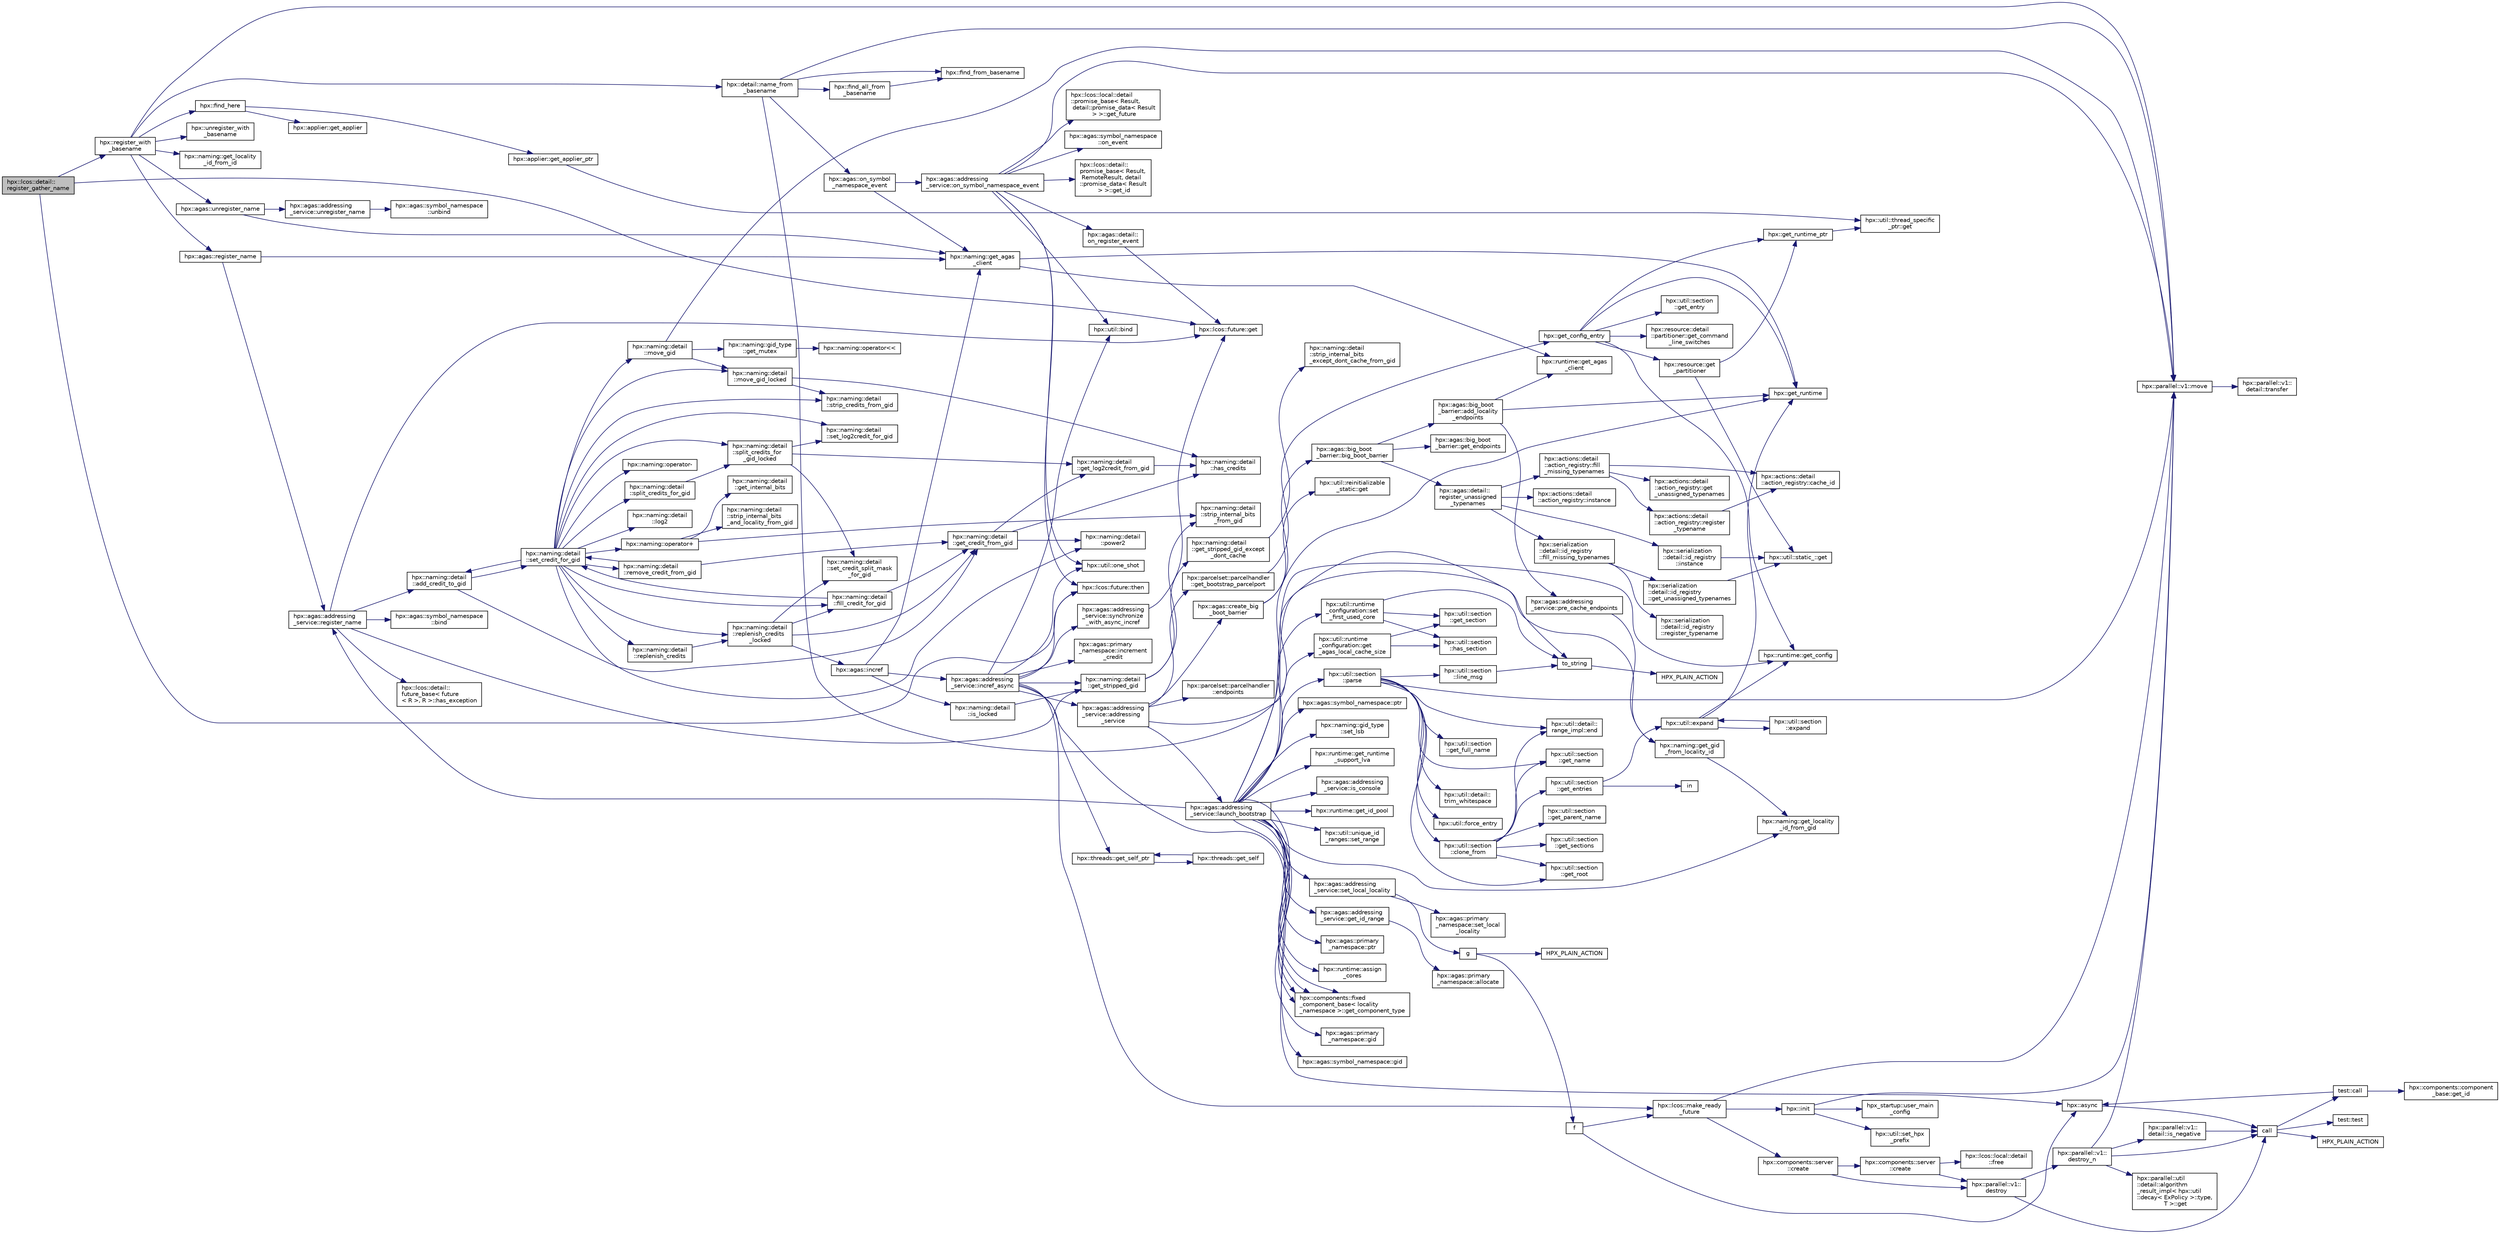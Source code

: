 digraph "hpx::lcos::detail::register_gather_name"
{
  edge [fontname="Helvetica",fontsize="10",labelfontname="Helvetica",labelfontsize="10"];
  node [fontname="Helvetica",fontsize="10",shape=record];
  rankdir="LR";
  Node880 [label="hpx::lcos::detail::\lregister_gather_name",height=0.2,width=0.4,color="black", fillcolor="grey75", style="filled", fontcolor="black"];
  Node880 -> Node881 [color="midnightblue",fontsize="10",style="solid",fontname="Helvetica"];
  Node881 [label="hpx::lcos::future::get",height=0.2,width=0.4,color="black", fillcolor="white", style="filled",URL="$d0/d33/classhpx_1_1lcos_1_1future.html#a8c28269486d5620ac48af349f17bb41c"];
  Node880 -> Node882 [color="midnightblue",fontsize="10",style="solid",fontname="Helvetica"];
  Node882 [label="hpx::register_with\l_basename",height=0.2,width=0.4,color="black", fillcolor="white", style="filled",URL="$d8/d83/namespacehpx.html#acf88178dc8c98cb0d7396325b3ccffdd",tooltip="Register the given id using the given base name. "];
  Node882 -> Node883 [color="midnightblue",fontsize="10",style="solid",fontname="Helvetica"];
  Node883 [label="hpx::naming::get_locality\l_id_from_id",height=0.2,width=0.4,color="black", fillcolor="white", style="filled",URL="$d4/dc9/namespacehpx_1_1naming.html#af568527a84c2ea192f494afa8a236e8c"];
  Node882 -> Node884 [color="midnightblue",fontsize="10",style="solid",fontname="Helvetica"];
  Node884 [label="hpx::find_here",height=0.2,width=0.4,color="black", fillcolor="white", style="filled",URL="$d8/d83/namespacehpx.html#af07c1b6e26bcdfb1138643a1a2133cf4",tooltip="Return the global id representing this locality. "];
  Node884 -> Node885 [color="midnightblue",fontsize="10",style="solid",fontname="Helvetica"];
  Node885 [label="hpx::applier::get_applier_ptr",height=0.2,width=0.4,color="black", fillcolor="white", style="filled",URL="$d8/dcb/namespacehpx_1_1applier.html#a617483cf2b77ad3a0aa428ade7b35299"];
  Node885 -> Node886 [color="midnightblue",fontsize="10",style="solid",fontname="Helvetica"];
  Node886 [label="hpx::util::thread_specific\l_ptr::get",height=0.2,width=0.4,color="black", fillcolor="white", style="filled",URL="$d4/d4c/structhpx_1_1util_1_1thread__specific__ptr.html#a3b27d8520710478aa41d1f74206bdba9"];
  Node884 -> Node887 [color="midnightblue",fontsize="10",style="solid",fontname="Helvetica"];
  Node887 [label="hpx::applier::get_applier",height=0.2,width=0.4,color="black", fillcolor="white", style="filled",URL="$d8/dcb/namespacehpx_1_1applier.html#aba1147ab54a476403b37f20a39b1e239"];
  Node882 -> Node888 [color="midnightblue",fontsize="10",style="solid",fontname="Helvetica"];
  Node888 [label="hpx::detail::name_from\l_basename",height=0.2,width=0.4,color="black", fillcolor="white", style="filled",URL="$d5/dbe/namespacehpx_1_1detail.html#a17936e745575748af23abfcf86ea8961"];
  Node888 -> Node889 [color="midnightblue",fontsize="10",style="solid",fontname="Helvetica"];
  Node889 [label="to_string",height=0.2,width=0.4,color="black", fillcolor="white", style="filled",URL="$d4/d2c/make__continuation__1615_8cpp.html#acbdae3e81403e1ffc527c18dc1cd51dd"];
  Node889 -> Node890 [color="midnightblue",fontsize="10",style="solid",fontname="Helvetica"];
  Node890 [label="HPX_PLAIN_ACTION",height=0.2,width=0.4,color="black", fillcolor="white", style="filled",URL="$d4/d2c/make__continuation__1615_8cpp.html#a8b2f8a7c58b490fcb1260f36bac46541"];
  Node888 -> Node891 [color="midnightblue",fontsize="10",style="solid",fontname="Helvetica"];
  Node891 [label="hpx::find_all_from\l_basename",height=0.2,width=0.4,color="black", fillcolor="white", style="filled",URL="$d8/d83/namespacehpx.html#acde05ad9cc5b5ed75cc4dccf33537c5a"];
  Node891 -> Node892 [color="midnightblue",fontsize="10",style="solid",fontname="Helvetica"];
  Node892 [label="hpx::find_from_basename",height=0.2,width=0.4,color="black", fillcolor="white", style="filled",URL="$d8/d83/namespacehpx.html#a47c8bdc52ad959f867dc5675f915d3dc"];
  Node888 -> Node893 [color="midnightblue",fontsize="10",style="solid",fontname="Helvetica"];
  Node893 [label="hpx::agas::on_symbol\l_namespace_event",height=0.2,width=0.4,color="black", fillcolor="white", style="filled",URL="$dc/d54/namespacehpx_1_1agas.html#a3d33611dd6e2ec4d76c44953b466b7dc"];
  Node893 -> Node894 [color="midnightblue",fontsize="10",style="solid",fontname="Helvetica"];
  Node894 [label="hpx::naming::get_agas\l_client",height=0.2,width=0.4,color="black", fillcolor="white", style="filled",URL="$d4/dc9/namespacehpx_1_1naming.html#a0408fffd5d34b620712a801b0ae3b032"];
  Node894 -> Node895 [color="midnightblue",fontsize="10",style="solid",fontname="Helvetica"];
  Node895 [label="hpx::get_runtime",height=0.2,width=0.4,color="black", fillcolor="white", style="filled",URL="$d8/d83/namespacehpx.html#aef902cc6c7dd3b9fbadf34d1e850a070"];
  Node894 -> Node896 [color="midnightblue",fontsize="10",style="solid",fontname="Helvetica"];
  Node896 [label="hpx::runtime::get_agas\l_client",height=0.2,width=0.4,color="black", fillcolor="white", style="filled",URL="$d0/d7b/classhpx_1_1runtime.html#aeb5dddd30d6b9861669af8ad44d1a96a"];
  Node893 -> Node897 [color="midnightblue",fontsize="10",style="solid",fontname="Helvetica"];
  Node897 [label="hpx::agas::addressing\l_service::on_symbol_namespace_event",height=0.2,width=0.4,color="black", fillcolor="white", style="filled",URL="$db/d58/structhpx_1_1agas_1_1addressing__service.html#a88606ead360b593985197f6c07329692",tooltip="Install a listener for a given symbol namespace event. "];
  Node897 -> Node898 [color="midnightblue",fontsize="10",style="solid",fontname="Helvetica"];
  Node898 [label="hpx::lcos::local::detail\l::promise_base\< Result,\l detail::promise_data\< Result\l \> \>::get_future",height=0.2,width=0.4,color="black", fillcolor="white", style="filled",URL="$d5/da1/classhpx_1_1lcos_1_1local_1_1detail_1_1promise__base.html#a941a7057c3296a4c06ecbbb5032146a2"];
  Node897 -> Node899 [color="midnightblue",fontsize="10",style="solid",fontname="Helvetica"];
  Node899 [label="hpx::agas::symbol_namespace\l::on_event",height=0.2,width=0.4,color="black", fillcolor="white", style="filled",URL="$dd/d5e/structhpx_1_1agas_1_1symbol__namespace.html#a6b674b8ace2bc447c36435a9e83db6fd"];
  Node897 -> Node900 [color="midnightblue",fontsize="10",style="solid",fontname="Helvetica"];
  Node900 [label="hpx::lcos::detail::\lpromise_base\< Result,\l RemoteResult, detail\l::promise_data\< Result\l \> \>::get_id",height=0.2,width=0.4,color="black", fillcolor="white", style="filled",URL="$d4/def/classhpx_1_1lcos_1_1detail_1_1promise__base.html#a2517464a9b53f71a7531c5cf75323ef5"];
  Node897 -> Node901 [color="midnightblue",fontsize="10",style="solid",fontname="Helvetica"];
  Node901 [label="hpx::lcos::future::then",height=0.2,width=0.4,color="black", fillcolor="white", style="filled",URL="$d0/d33/classhpx_1_1lcos_1_1future.html#a17045dee172c36e208b2cbd400fa8797"];
  Node897 -> Node902 [color="midnightblue",fontsize="10",style="solid",fontname="Helvetica"];
  Node902 [label="hpx::util::bind",height=0.2,width=0.4,color="black", fillcolor="white", style="filled",URL="$df/dad/namespacehpx_1_1util.html#ad844caedf82a0173d6909d910c3e48c6"];
  Node897 -> Node903 [color="midnightblue",fontsize="10",style="solid",fontname="Helvetica"];
  Node903 [label="hpx::util::one_shot",height=0.2,width=0.4,color="black", fillcolor="white", style="filled",URL="$df/dad/namespacehpx_1_1util.html#a273e61be42a72415291e0ec0a4f28c7a"];
  Node897 -> Node904 [color="midnightblue",fontsize="10",style="solid",fontname="Helvetica"];
  Node904 [label="hpx::agas::detail::\lon_register_event",height=0.2,width=0.4,color="black", fillcolor="white", style="filled",URL="$dd/dd0/namespacehpx_1_1agas_1_1detail.html#a1739a936c5bfb2f0917f5151ddd2e5b5"];
  Node904 -> Node881 [color="midnightblue",fontsize="10",style="solid",fontname="Helvetica"];
  Node897 -> Node905 [color="midnightblue",fontsize="10",style="solid",fontname="Helvetica"];
  Node905 [label="hpx::parallel::v1::move",height=0.2,width=0.4,color="black", fillcolor="white", style="filled",URL="$db/db9/namespacehpx_1_1parallel_1_1v1.html#aa7c4ede081ce786c9d1eb1adff495cfc"];
  Node905 -> Node906 [color="midnightblue",fontsize="10",style="solid",fontname="Helvetica"];
  Node906 [label="hpx::parallel::v1::\ldetail::transfer",height=0.2,width=0.4,color="black", fillcolor="white", style="filled",URL="$d2/ddd/namespacehpx_1_1parallel_1_1v1_1_1detail.html#ab1b56a05e1885ca7cc7ffa1804dd2f3c"];
  Node888 -> Node905 [color="midnightblue",fontsize="10",style="solid",fontname="Helvetica"];
  Node888 -> Node892 [color="midnightblue",fontsize="10",style="solid",fontname="Helvetica"];
  Node882 -> Node907 [color="midnightblue",fontsize="10",style="solid",fontname="Helvetica"];
  Node907 [label="hpx::agas::register_name",height=0.2,width=0.4,color="black", fillcolor="white", style="filled",URL="$dc/d54/namespacehpx_1_1agas.html#a3812793adbf5e7d8c6b468595ac0823f"];
  Node907 -> Node894 [color="midnightblue",fontsize="10",style="solid",fontname="Helvetica"];
  Node907 -> Node908 [color="midnightblue",fontsize="10",style="solid",fontname="Helvetica"];
  Node908 [label="hpx::agas::addressing\l_service::register_name",height=0.2,width=0.4,color="black", fillcolor="white", style="filled",URL="$db/d58/structhpx_1_1agas_1_1addressing__service.html#a5929d7fd681a5ed692bfbeaa503fc32d",tooltip="Register a global name with a global address (id) "];
  Node908 -> Node909 [color="midnightblue",fontsize="10",style="solid",fontname="Helvetica"];
  Node909 [label="hpx::agas::symbol_namespace\l::bind",height=0.2,width=0.4,color="black", fillcolor="white", style="filled",URL="$dd/d5e/structhpx_1_1agas_1_1symbol__namespace.html#a4c5b21f70ae191ad0169fe5ac06de532"];
  Node908 -> Node910 [color="midnightblue",fontsize="10",style="solid",fontname="Helvetica"];
  Node910 [label="hpx::naming::detail\l::get_stripped_gid",height=0.2,width=0.4,color="black", fillcolor="white", style="filled",URL="$d5/d18/namespacehpx_1_1naming_1_1detail.html#ad3a849cb7ebd5dccf9aefadccc21dd89"];
  Node910 -> Node911 [color="midnightblue",fontsize="10",style="solid",fontname="Helvetica"];
  Node911 [label="hpx::naming::detail\l::strip_internal_bits\l_from_gid",height=0.2,width=0.4,color="black", fillcolor="white", style="filled",URL="$d5/d18/namespacehpx_1_1naming_1_1detail.html#a95cca4d4bc82a9da3e804b225b03dfaf"];
  Node910 -> Node912 [color="midnightblue",fontsize="10",style="solid",fontname="Helvetica"];
  Node912 [label="hpx::naming::detail\l::get_stripped_gid_except\l_dont_cache",height=0.2,width=0.4,color="black", fillcolor="white", style="filled",URL="$d5/d18/namespacehpx_1_1naming_1_1detail.html#a1ab848588112d0f7fac377a15692c9cc"];
  Node912 -> Node913 [color="midnightblue",fontsize="10",style="solid",fontname="Helvetica"];
  Node913 [label="hpx::naming::detail\l::strip_internal_bits\l_except_dont_cache_from_gid",height=0.2,width=0.4,color="black", fillcolor="white", style="filled",URL="$d5/d18/namespacehpx_1_1naming_1_1detail.html#aabeb51a92376c6bfb9cf31bf9ff0c4cc"];
  Node908 -> Node914 [color="midnightblue",fontsize="10",style="solid",fontname="Helvetica"];
  Node914 [label="hpx::lcos::detail::\lfuture_base\< future\l\< R \>, R \>::has_exception",height=0.2,width=0.4,color="black", fillcolor="white", style="filled",URL="$d5/dd7/classhpx_1_1lcos_1_1detail_1_1future__base.html#aa95b01f70ad95706ae420ff1db2e5b99"];
  Node908 -> Node881 [color="midnightblue",fontsize="10",style="solid",fontname="Helvetica"];
  Node908 -> Node915 [color="midnightblue",fontsize="10",style="solid",fontname="Helvetica"];
  Node915 [label="hpx::naming::detail\l::add_credit_to_gid",height=0.2,width=0.4,color="black", fillcolor="white", style="filled",URL="$d5/d18/namespacehpx_1_1naming_1_1detail.html#ab13848a91587535a393be4def980e832"];
  Node915 -> Node916 [color="midnightblue",fontsize="10",style="solid",fontname="Helvetica"];
  Node916 [label="hpx::naming::detail\l::get_credit_from_gid",height=0.2,width=0.4,color="black", fillcolor="white", style="filled",URL="$d5/d18/namespacehpx_1_1naming_1_1detail.html#ae3d27efe8c838d79e29020ed7c9fa25f"];
  Node916 -> Node917 [color="midnightblue",fontsize="10",style="solid",fontname="Helvetica"];
  Node917 [label="hpx::naming::detail\l::has_credits",height=0.2,width=0.4,color="black", fillcolor="white", style="filled",URL="$d5/d18/namespacehpx_1_1naming_1_1detail.html#afb823cf706d95f298c25af22fe39653b"];
  Node916 -> Node918 [color="midnightblue",fontsize="10",style="solid",fontname="Helvetica"];
  Node918 [label="hpx::naming::detail\l::power2",height=0.2,width=0.4,color="black", fillcolor="white", style="filled",URL="$d5/d18/namespacehpx_1_1naming_1_1detail.html#a084e318ac378f38778c0696da8cbdaac"];
  Node916 -> Node919 [color="midnightblue",fontsize="10",style="solid",fontname="Helvetica"];
  Node919 [label="hpx::naming::detail\l::get_log2credit_from_gid",height=0.2,width=0.4,color="black", fillcolor="white", style="filled",URL="$d5/d18/namespacehpx_1_1naming_1_1detail.html#a65b5a75f9576e0c15d372d20f0ed37d0"];
  Node919 -> Node917 [color="midnightblue",fontsize="10",style="solid",fontname="Helvetica"];
  Node915 -> Node920 [color="midnightblue",fontsize="10",style="solid",fontname="Helvetica"];
  Node920 [label="hpx::naming::detail\l::set_credit_for_gid",height=0.2,width=0.4,color="black", fillcolor="white", style="filled",URL="$d5/d18/namespacehpx_1_1naming_1_1detail.html#a87703193ff814a4e1c912e98e655ec51"];
  Node920 -> Node921 [color="midnightblue",fontsize="10",style="solid",fontname="Helvetica"];
  Node921 [label="hpx::naming::detail\l::log2",height=0.2,width=0.4,color="black", fillcolor="white", style="filled",URL="$d5/d18/namespacehpx_1_1naming_1_1detail.html#a10b972e46f78f4f24d7843d6f8554b5b"];
  Node920 -> Node918 [color="midnightblue",fontsize="10",style="solid",fontname="Helvetica"];
  Node920 -> Node922 [color="midnightblue",fontsize="10",style="solid",fontname="Helvetica"];
  Node922 [label="hpx::naming::detail\l::set_log2credit_for_gid",height=0.2,width=0.4,color="black", fillcolor="white", style="filled",URL="$d5/d18/namespacehpx_1_1naming_1_1detail.html#ac466e44115ff62134192cea0735b147e"];
  Node920 -> Node923 [color="midnightblue",fontsize="10",style="solid",fontname="Helvetica"];
  Node923 [label="hpx::naming::detail\l::strip_credits_from_gid",height=0.2,width=0.4,color="black", fillcolor="white", style="filled",URL="$d5/d18/namespacehpx_1_1naming_1_1detail.html#a422b12b60e5f7844b224dd68cf8cae8e"];
  Node920 -> Node915 [color="midnightblue",fontsize="10",style="solid",fontname="Helvetica"];
  Node920 -> Node924 [color="midnightblue",fontsize="10",style="solid",fontname="Helvetica"];
  Node924 [label="hpx::naming::detail\l::remove_credit_from_gid",height=0.2,width=0.4,color="black", fillcolor="white", style="filled",URL="$d5/d18/namespacehpx_1_1naming_1_1detail.html#a3ccb4b028c2c757c0fabdfe58ac07e47"];
  Node924 -> Node916 [color="midnightblue",fontsize="10",style="solid",fontname="Helvetica"];
  Node924 -> Node920 [color="midnightblue",fontsize="10",style="solid",fontname="Helvetica"];
  Node920 -> Node925 [color="midnightblue",fontsize="10",style="solid",fontname="Helvetica"];
  Node925 [label="hpx::naming::detail\l::fill_credit_for_gid",height=0.2,width=0.4,color="black", fillcolor="white", style="filled",URL="$d5/d18/namespacehpx_1_1naming_1_1detail.html#a3ec890e6a5b5c8fbd21b11dfe7e50352"];
  Node925 -> Node916 [color="midnightblue",fontsize="10",style="solid",fontname="Helvetica"];
  Node925 -> Node920 [color="midnightblue",fontsize="10",style="solid",fontname="Helvetica"];
  Node920 -> Node926 [color="midnightblue",fontsize="10",style="solid",fontname="Helvetica"];
  Node926 [label="hpx::naming::detail\l::move_gid",height=0.2,width=0.4,color="black", fillcolor="white", style="filled",URL="$d5/d18/namespacehpx_1_1naming_1_1detail.html#aade6b5eb4f9361377b0a427cd8bffdca"];
  Node926 -> Node927 [color="midnightblue",fontsize="10",style="solid",fontname="Helvetica"];
  Node927 [label="hpx::naming::gid_type\l::get_mutex",height=0.2,width=0.4,color="black", fillcolor="white", style="filled",URL="$d3/d67/structhpx_1_1naming_1_1gid__type.html#a25f1f7d247b4ec6e77e577400bbbc18f"];
  Node927 -> Node928 [color="midnightblue",fontsize="10",style="solid",fontname="Helvetica"];
  Node928 [label="hpx::naming::operator\<\<",height=0.2,width=0.4,color="black", fillcolor="white", style="filled",URL="$d4/dc9/namespacehpx_1_1naming.html#ad9103d927583be9fcc218e045ad2a6e6"];
  Node926 -> Node929 [color="midnightblue",fontsize="10",style="solid",fontname="Helvetica"];
  Node929 [label="hpx::naming::detail\l::move_gid_locked",height=0.2,width=0.4,color="black", fillcolor="white", style="filled",URL="$d5/d18/namespacehpx_1_1naming_1_1detail.html#ade50f3a7ea7970594a107017d9781f45"];
  Node929 -> Node917 [color="midnightblue",fontsize="10",style="solid",fontname="Helvetica"];
  Node929 -> Node923 [color="midnightblue",fontsize="10",style="solid",fontname="Helvetica"];
  Node926 -> Node905 [color="midnightblue",fontsize="10",style="solid",fontname="Helvetica"];
  Node920 -> Node929 [color="midnightblue",fontsize="10",style="solid",fontname="Helvetica"];
  Node920 -> Node930 [color="midnightblue",fontsize="10",style="solid",fontname="Helvetica"];
  Node930 [label="hpx::naming::detail\l::replenish_credits",height=0.2,width=0.4,color="black", fillcolor="white", style="filled",URL="$d5/d18/namespacehpx_1_1naming_1_1detail.html#aab806d937bd01894af129d3d3cbb22f4"];
  Node930 -> Node931 [color="midnightblue",fontsize="10",style="solid",fontname="Helvetica"];
  Node931 [label="hpx::naming::detail\l::replenish_credits\l_locked",height=0.2,width=0.4,color="black", fillcolor="white", style="filled",URL="$d5/d18/namespacehpx_1_1naming_1_1detail.html#a011ed4fa9a2f4d4319adc54943fa03d6"];
  Node931 -> Node916 [color="midnightblue",fontsize="10",style="solid",fontname="Helvetica"];
  Node931 -> Node925 [color="midnightblue",fontsize="10",style="solid",fontname="Helvetica"];
  Node931 -> Node932 [color="midnightblue",fontsize="10",style="solid",fontname="Helvetica"];
  Node932 [label="hpx::naming::detail\l::set_credit_split_mask\l_for_gid",height=0.2,width=0.4,color="black", fillcolor="white", style="filled",URL="$d5/d18/namespacehpx_1_1naming_1_1detail.html#a514fb4fd603d267bd438c27ea2fb1e7d"];
  Node931 -> Node933 [color="midnightblue",fontsize="10",style="solid",fontname="Helvetica"];
  Node933 [label="hpx::agas::incref",height=0.2,width=0.4,color="black", fillcolor="white", style="filled",URL="$dc/d54/namespacehpx_1_1agas.html#aad81d2ea721c1a5692e243ef07bf164f"];
  Node933 -> Node934 [color="midnightblue",fontsize="10",style="solid",fontname="Helvetica"];
  Node934 [label="hpx::naming::detail\l::is_locked",height=0.2,width=0.4,color="black", fillcolor="white", style="filled",URL="$d5/d18/namespacehpx_1_1naming_1_1detail.html#a721ab5a11bd11a37b0c905ea3fe0a6d7"];
  Node934 -> Node910 [color="midnightblue",fontsize="10",style="solid",fontname="Helvetica"];
  Node933 -> Node894 [color="midnightblue",fontsize="10",style="solid",fontname="Helvetica"];
  Node933 -> Node935 [color="midnightblue",fontsize="10",style="solid",fontname="Helvetica"];
  Node935 [label="hpx::agas::addressing\l_service::incref_async",height=0.2,width=0.4,color="black", fillcolor="white", style="filled",URL="$db/d58/structhpx_1_1agas_1_1addressing__service.html#adae9df2634cf648f129f203c3678c1c1",tooltip="Increment the global reference count for the given id. "];
  Node935 -> Node910 [color="midnightblue",fontsize="10",style="solid",fontname="Helvetica"];
  Node935 -> Node936 [color="midnightblue",fontsize="10",style="solid",fontname="Helvetica"];
  Node936 [label="hpx::threads::get_self_ptr",height=0.2,width=0.4,color="black", fillcolor="white", style="filled",URL="$d7/d28/namespacehpx_1_1threads.html#a22877ae347ad884cde3a51397dad6c53"];
  Node936 -> Node937 [color="midnightblue",fontsize="10",style="solid",fontname="Helvetica"];
  Node937 [label="hpx::threads::get_self",height=0.2,width=0.4,color="black", fillcolor="white", style="filled",URL="$d7/d28/namespacehpx_1_1threads.html#a07daf4d6d29233f20d66d41ab7b5b8e8"];
  Node937 -> Node936 [color="midnightblue",fontsize="10",style="solid",fontname="Helvetica"];
  Node935 -> Node938 [color="midnightblue",fontsize="10",style="solid",fontname="Helvetica"];
  Node938 [label="hpx::agas::addressing\l_service::addressing\l_service",height=0.2,width=0.4,color="black", fillcolor="white", style="filled",URL="$db/d58/structhpx_1_1agas_1_1addressing__service.html#a4cd885b12c530009f44f7372c197d54f"];
  Node938 -> Node939 [color="midnightblue",fontsize="10",style="solid",fontname="Helvetica"];
  Node939 [label="hpx::util::runtime\l_configuration::get\l_agas_local_cache_size",height=0.2,width=0.4,color="black", fillcolor="white", style="filled",URL="$d8/d70/classhpx_1_1util_1_1runtime__configuration.html#a5fc409d10bc5e063fde7992fb2d8eefe"];
  Node939 -> Node940 [color="midnightblue",fontsize="10",style="solid",fontname="Helvetica"];
  Node940 [label="hpx::util::section\l::has_section",height=0.2,width=0.4,color="black", fillcolor="white", style="filled",URL="$dd/de4/classhpx_1_1util_1_1section.html#a2ef0091925e5c2e3fda235bff644cdb4"];
  Node939 -> Node941 [color="midnightblue",fontsize="10",style="solid",fontname="Helvetica"];
  Node941 [label="hpx::util::section\l::get_section",height=0.2,width=0.4,color="black", fillcolor="white", style="filled",URL="$dd/de4/classhpx_1_1util_1_1section.html#a3506cc01fb5453b2176f4747352c5517"];
  Node938 -> Node942 [color="midnightblue",fontsize="10",style="solid",fontname="Helvetica"];
  Node942 [label="hpx::parcelset::parcelhandler\l::get_bootstrap_parcelport",height=0.2,width=0.4,color="black", fillcolor="white", style="filled",URL="$d4/d2f/classhpx_1_1parcelset_1_1parcelhandler.html#aac412291f000080f2496f288b97b7859"];
  Node942 -> Node943 [color="midnightblue",fontsize="10",style="solid",fontname="Helvetica"];
  Node943 [label="hpx::get_config_entry",height=0.2,width=0.4,color="black", fillcolor="white", style="filled",URL="$d8/d83/namespacehpx.html#a097240e6744bc8905f708932da401835",tooltip="Retrieve the string value of a configuration entry given by key. "];
  Node943 -> Node944 [color="midnightblue",fontsize="10",style="solid",fontname="Helvetica"];
  Node944 [label="hpx::get_runtime_ptr",height=0.2,width=0.4,color="black", fillcolor="white", style="filled",URL="$d8/d83/namespacehpx.html#af29daf2bb3e01b4d6495a1742b6cce64"];
  Node944 -> Node886 [color="midnightblue",fontsize="10",style="solid",fontname="Helvetica"];
  Node943 -> Node895 [color="midnightblue",fontsize="10",style="solid",fontname="Helvetica"];
  Node943 -> Node945 [color="midnightblue",fontsize="10",style="solid",fontname="Helvetica"];
  Node945 [label="hpx::runtime::get_config",height=0.2,width=0.4,color="black", fillcolor="white", style="filled",URL="$d0/d7b/classhpx_1_1runtime.html#a0bfe0241e54b1fe1dd4ec181d944de43",tooltip="access configuration information "];
  Node943 -> Node946 [color="midnightblue",fontsize="10",style="solid",fontname="Helvetica"];
  Node946 [label="hpx::util::section\l::get_entry",height=0.2,width=0.4,color="black", fillcolor="white", style="filled",URL="$dd/de4/classhpx_1_1util_1_1section.html#a02ac2ca2a4490347405dec03df46af88"];
  Node943 -> Node947 [color="midnightblue",fontsize="10",style="solid",fontname="Helvetica"];
  Node947 [label="hpx::resource::get\l_partitioner",height=0.2,width=0.4,color="black", fillcolor="white", style="filled",URL="$dd/da5/namespacehpx_1_1resource.html#af91354c369d9a22a00581d6b6da7d0ee"];
  Node947 -> Node948 [color="midnightblue",fontsize="10",style="solid",fontname="Helvetica"];
  Node948 [label="hpx::util::static_::get",height=0.2,width=0.4,color="black", fillcolor="white", style="filled",URL="$d3/dbb/structhpx_1_1util_1_1static__.html#a2967c633948a3bf17a3b5405ef5a8318"];
  Node947 -> Node944 [color="midnightblue",fontsize="10",style="solid",fontname="Helvetica"];
  Node943 -> Node949 [color="midnightblue",fontsize="10",style="solid",fontname="Helvetica"];
  Node949 [label="hpx::resource::detail\l::partitioner::get_command\l_line_switches",height=0.2,width=0.4,color="black", fillcolor="white", style="filled",URL="$d0/dab/classhpx_1_1resource_1_1detail_1_1partitioner.html#a16fe01dd59b2c89bd556788b5713522e"];
  Node938 -> Node950 [color="midnightblue",fontsize="10",style="solid",fontname="Helvetica"];
  Node950 [label="hpx::agas::create_big\l_boot_barrier",height=0.2,width=0.4,color="black", fillcolor="white", style="filled",URL="$dc/d54/namespacehpx_1_1agas.html#a272f64deb448ea9613501a5b3458a57f"];
  Node950 -> Node951 [color="midnightblue",fontsize="10",style="solid",fontname="Helvetica"];
  Node951 [label="hpx::util::reinitializable\l_static::get",height=0.2,width=0.4,color="black", fillcolor="white", style="filled",URL="$d2/db7/structhpx_1_1util_1_1reinitializable__static.html#a2c616d22a193ed9d3b0b58d4203b3809"];
  Node950 -> Node952 [color="midnightblue",fontsize="10",style="solid",fontname="Helvetica"];
  Node952 [label="hpx::agas::big_boot\l_barrier::big_boot_barrier",height=0.2,width=0.4,color="black", fillcolor="white", style="filled",URL="$d8/db6/structhpx_1_1agas_1_1big__boot__barrier.html#ab00f39b77e1ae054dddeab796ac49a07"];
  Node952 -> Node953 [color="midnightblue",fontsize="10",style="solid",fontname="Helvetica"];
  Node953 [label="hpx::agas::detail::\lregister_unassigned\l_typenames",height=0.2,width=0.4,color="black", fillcolor="white", style="filled",URL="$dd/dd0/namespacehpx_1_1agas_1_1detail.html#a69a4d9fbe321b26f2eeeacaae98c05bb"];
  Node953 -> Node954 [color="midnightblue",fontsize="10",style="solid",fontname="Helvetica"];
  Node954 [label="hpx::serialization\l::detail::id_registry\l::instance",height=0.2,width=0.4,color="black", fillcolor="white", style="filled",URL="$dc/d9a/classhpx_1_1serialization_1_1detail_1_1id__registry.html#ab5118609f28337b2a71e7ac63399a2dc"];
  Node954 -> Node948 [color="midnightblue",fontsize="10",style="solid",fontname="Helvetica"];
  Node953 -> Node955 [color="midnightblue",fontsize="10",style="solid",fontname="Helvetica"];
  Node955 [label="hpx::serialization\l::detail::id_registry\l::fill_missing_typenames",height=0.2,width=0.4,color="black", fillcolor="white", style="filled",URL="$dc/d9a/classhpx_1_1serialization_1_1detail_1_1id__registry.html#a80cd98a900de5a5347cf51ab710ed1be"];
  Node955 -> Node956 [color="midnightblue",fontsize="10",style="solid",fontname="Helvetica"];
  Node956 [label="hpx::serialization\l::detail::id_registry\l::get_unassigned_typenames",height=0.2,width=0.4,color="black", fillcolor="white", style="filled",URL="$dc/d9a/classhpx_1_1serialization_1_1detail_1_1id__registry.html#a667f38001517e0031e3421b1f6719baf"];
  Node956 -> Node948 [color="midnightblue",fontsize="10",style="solid",fontname="Helvetica"];
  Node955 -> Node957 [color="midnightblue",fontsize="10",style="solid",fontname="Helvetica"];
  Node957 [label="hpx::serialization\l::detail::id_registry\l::register_typename",height=0.2,width=0.4,color="black", fillcolor="white", style="filled",URL="$dc/d9a/classhpx_1_1serialization_1_1detail_1_1id__registry.html#a3ecf46288bd104ca800605842a269fd6"];
  Node953 -> Node958 [color="midnightblue",fontsize="10",style="solid",fontname="Helvetica"];
  Node958 [label="hpx::actions::detail\l::action_registry::instance",height=0.2,width=0.4,color="black", fillcolor="white", style="filled",URL="$d6/d07/structhpx_1_1actions_1_1detail_1_1action__registry.html#a4d8a8074f8a91fdc5a62e8067ef6472c"];
  Node953 -> Node959 [color="midnightblue",fontsize="10",style="solid",fontname="Helvetica"];
  Node959 [label="hpx::actions::detail\l::action_registry::fill\l_missing_typenames",height=0.2,width=0.4,color="black", fillcolor="white", style="filled",URL="$d6/d07/structhpx_1_1actions_1_1detail_1_1action__registry.html#ad0b2659af6636d76d4b39d64eac81e3c"];
  Node959 -> Node960 [color="midnightblue",fontsize="10",style="solid",fontname="Helvetica"];
  Node960 [label="hpx::actions::detail\l::action_registry::get\l_unassigned_typenames",height=0.2,width=0.4,color="black", fillcolor="white", style="filled",URL="$d6/d07/structhpx_1_1actions_1_1detail_1_1action__registry.html#a5216619c74ba5ee2d7a82626fe3f42cd"];
  Node959 -> Node961 [color="midnightblue",fontsize="10",style="solid",fontname="Helvetica"];
  Node961 [label="hpx::actions::detail\l::action_registry::register\l_typename",height=0.2,width=0.4,color="black", fillcolor="white", style="filled",URL="$d6/d07/structhpx_1_1actions_1_1detail_1_1action__registry.html#a7352d14b8ad4d97a880c8ff247f0e04a"];
  Node961 -> Node962 [color="midnightblue",fontsize="10",style="solid",fontname="Helvetica"];
  Node962 [label="hpx::actions::detail\l::action_registry::cache_id",height=0.2,width=0.4,color="black", fillcolor="white", style="filled",URL="$d6/d07/structhpx_1_1actions_1_1detail_1_1action__registry.html#a241539d91aa05a0cb41e6949b4f7ffb6"];
  Node959 -> Node962 [color="midnightblue",fontsize="10",style="solid",fontname="Helvetica"];
  Node952 -> Node963 [color="midnightblue",fontsize="10",style="solid",fontname="Helvetica"];
  Node963 [label="hpx::agas::big_boot\l_barrier::add_locality\l_endpoints",height=0.2,width=0.4,color="black", fillcolor="white", style="filled",URL="$d8/db6/structhpx_1_1agas_1_1big__boot__barrier.html#aedb4d5066f5ee188b4b2e7476bde8f35"];
  Node963 -> Node895 [color="midnightblue",fontsize="10",style="solid",fontname="Helvetica"];
  Node963 -> Node896 [color="midnightblue",fontsize="10",style="solid",fontname="Helvetica"];
  Node963 -> Node964 [color="midnightblue",fontsize="10",style="solid",fontname="Helvetica"];
  Node964 [label="hpx::agas::addressing\l_service::pre_cache_endpoints",height=0.2,width=0.4,color="black", fillcolor="white", style="filled",URL="$db/d58/structhpx_1_1agas_1_1addressing__service.html#a9384e7f70c49705ea11e55718c144ee4"];
  Node964 -> Node965 [color="midnightblue",fontsize="10",style="solid",fontname="Helvetica"];
  Node965 [label="hpx::naming::get_gid\l_from_locality_id",height=0.2,width=0.4,color="black", fillcolor="white", style="filled",URL="$d4/dc9/namespacehpx_1_1naming.html#ae50a3ecdb5854b6a25a556ebc9830541"];
  Node965 -> Node966 [color="midnightblue",fontsize="10",style="solid",fontname="Helvetica"];
  Node966 [label="hpx::naming::get_locality\l_id_from_gid",height=0.2,width=0.4,color="black", fillcolor="white", style="filled",URL="$d4/dc9/namespacehpx_1_1naming.html#a7fd43037784560bd04fda9b49e33529f"];
  Node952 -> Node967 [color="midnightblue",fontsize="10",style="solid",fontname="Helvetica"];
  Node967 [label="hpx::agas::big_boot\l_barrier::get_endpoints",height=0.2,width=0.4,color="black", fillcolor="white", style="filled",URL="$d8/db6/structhpx_1_1agas_1_1big__boot__barrier.html#a019606b912a47e77062cd7de28adb428"];
  Node938 -> Node968 [color="midnightblue",fontsize="10",style="solid",fontname="Helvetica"];
  Node968 [label="hpx::parcelset::parcelhandler\l::endpoints",height=0.2,width=0.4,color="black", fillcolor="white", style="filled",URL="$d4/d2f/classhpx_1_1parcelset_1_1parcelhandler.html#a7a79973ee047c9a655e7517b89d78558",tooltip="return the endpoints associated with this parcelhandler "];
  Node938 -> Node969 [color="midnightblue",fontsize="10",style="solid",fontname="Helvetica"];
  Node969 [label="hpx::agas::addressing\l_service::launch_bootstrap",height=0.2,width=0.4,color="black", fillcolor="white", style="filled",URL="$db/d58/structhpx_1_1agas_1_1addressing__service.html#a664380be3597d3ca31677b2ae5800e76"];
  Node969 -> Node970 [color="midnightblue",fontsize="10",style="solid",fontname="Helvetica"];
  Node970 [label="hpx::agas::primary\l_namespace::ptr",height=0.2,width=0.4,color="black", fillcolor="white", style="filled",URL="$d1/d43/structhpx_1_1agas_1_1primary__namespace.html#a977601f2c79f10b3aef3db56fb3aad0d"];
  Node969 -> Node895 [color="midnightblue",fontsize="10",style="solid",fontname="Helvetica"];
  Node969 -> Node965 [color="midnightblue",fontsize="10",style="solid",fontname="Helvetica"];
  Node969 -> Node971 [color="midnightblue",fontsize="10",style="solid",fontname="Helvetica"];
  Node971 [label="hpx::agas::addressing\l_service::set_local_locality",height=0.2,width=0.4,color="black", fillcolor="white", style="filled",URL="$db/d58/structhpx_1_1agas_1_1addressing__service.html#a262a9982f31caacd5c605b643f2cc081"];
  Node971 -> Node972 [color="midnightblue",fontsize="10",style="solid",fontname="Helvetica"];
  Node972 [label="g",height=0.2,width=0.4,color="black", fillcolor="white", style="filled",URL="$da/d17/cxx11__noexcept_8cpp.html#a96f5ebe659f57f5faa7343c54f8ea39a"];
  Node972 -> Node973 [color="midnightblue",fontsize="10",style="solid",fontname="Helvetica"];
  Node973 [label="f",height=0.2,width=0.4,color="black", fillcolor="white", style="filled",URL="$d4/d13/async__unwrap__1037_8cpp.html#a02a6b0b4f77af9f69a841dc8262b0cd0"];
  Node973 -> Node974 [color="midnightblue",fontsize="10",style="solid",fontname="Helvetica"];
  Node974 [label="hpx::async",height=0.2,width=0.4,color="black", fillcolor="white", style="filled",URL="$d8/d83/namespacehpx.html#acb7d8e37b73b823956ce144f9a57eaa4"];
  Node974 -> Node975 [color="midnightblue",fontsize="10",style="solid",fontname="Helvetica"];
  Node975 [label="call",height=0.2,width=0.4,color="black", fillcolor="white", style="filled",URL="$d2/d67/promise__1620_8cpp.html#a58357f0b82bc761e1d0b9091ed563a70"];
  Node975 -> Node976 [color="midnightblue",fontsize="10",style="solid",fontname="Helvetica"];
  Node976 [label="test::test",height=0.2,width=0.4,color="black", fillcolor="white", style="filled",URL="$d8/d89/structtest.html#ab42d5ece712d716b04cb3f686f297a26"];
  Node975 -> Node977 [color="midnightblue",fontsize="10",style="solid",fontname="Helvetica"];
  Node977 [label="HPX_PLAIN_ACTION",height=0.2,width=0.4,color="black", fillcolor="white", style="filled",URL="$d2/d67/promise__1620_8cpp.html#ab96aab827a4b1fcaf66cfe0ba83fef23"];
  Node975 -> Node978 [color="midnightblue",fontsize="10",style="solid",fontname="Helvetica"];
  Node978 [label="test::call",height=0.2,width=0.4,color="black", fillcolor="white", style="filled",URL="$d8/d89/structtest.html#aeb29e7ed6518b9426ccf1344c52620ae"];
  Node978 -> Node974 [color="midnightblue",fontsize="10",style="solid",fontname="Helvetica"];
  Node978 -> Node979 [color="midnightblue",fontsize="10",style="solid",fontname="Helvetica"];
  Node979 [label="hpx::components::component\l_base::get_id",height=0.2,width=0.4,color="black", fillcolor="white", style="filled",URL="$d2/de6/classhpx_1_1components_1_1component__base.html#a4c8fd93514039bdf01c48d66d82b19cd"];
  Node973 -> Node980 [color="midnightblue",fontsize="10",style="solid",fontname="Helvetica"];
  Node980 [label="hpx::lcos::make_ready\l_future",height=0.2,width=0.4,color="black", fillcolor="white", style="filled",URL="$d2/dc9/namespacehpx_1_1lcos.html#a42997564ddfde91d475b8a2cea8f53e4"];
  Node980 -> Node981 [color="midnightblue",fontsize="10",style="solid",fontname="Helvetica"];
  Node981 [label="hpx::init",height=0.2,width=0.4,color="black", fillcolor="white", style="filled",URL="$d8/d83/namespacehpx.html#a3c694ea960b47c56b33351ba16e3d76b",tooltip="Main entry point for launching the HPX runtime system. "];
  Node981 -> Node982 [color="midnightblue",fontsize="10",style="solid",fontname="Helvetica"];
  Node982 [label="hpx::util::set_hpx\l_prefix",height=0.2,width=0.4,color="black", fillcolor="white", style="filled",URL="$df/dad/namespacehpx_1_1util.html#ae40a23c1ba0a48d9304dcf717a95793e"];
  Node981 -> Node983 [color="midnightblue",fontsize="10",style="solid",fontname="Helvetica"];
  Node983 [label="hpx_startup::user_main\l_config",height=0.2,width=0.4,color="black", fillcolor="white", style="filled",URL="$d3/dd2/namespacehpx__startup.html#aaac571d88bd3912a4225a23eb3261637"];
  Node981 -> Node905 [color="midnightblue",fontsize="10",style="solid",fontname="Helvetica"];
  Node980 -> Node984 [color="midnightblue",fontsize="10",style="solid",fontname="Helvetica"];
  Node984 [label="hpx::components::server\l::create",height=0.2,width=0.4,color="black", fillcolor="white", style="filled",URL="$d2/da2/namespacehpx_1_1components_1_1server.html#ac776c89f3d68ceb910e8cee9fa937ab4",tooltip="Create arrays of components using their default constructor. "];
  Node984 -> Node985 [color="midnightblue",fontsize="10",style="solid",fontname="Helvetica"];
  Node985 [label="hpx::components::server\l::create",height=0.2,width=0.4,color="black", fillcolor="white", style="filled",URL="$d2/da2/namespacehpx_1_1components_1_1server.html#a77d26de181c97b444565e230577981bd"];
  Node985 -> Node986 [color="midnightblue",fontsize="10",style="solid",fontname="Helvetica"];
  Node986 [label="hpx::lcos::local::detail\l::free",height=0.2,width=0.4,color="black", fillcolor="white", style="filled",URL="$d4/dcb/namespacehpx_1_1lcos_1_1local_1_1detail.html#a55a940f019734e9bb045dc123cd80e48"];
  Node985 -> Node987 [color="midnightblue",fontsize="10",style="solid",fontname="Helvetica"];
  Node987 [label="hpx::parallel::v1::\ldestroy",height=0.2,width=0.4,color="black", fillcolor="white", style="filled",URL="$db/db9/namespacehpx_1_1parallel_1_1v1.html#acf303558375048e8a7cc9a2c2e09477f"];
  Node987 -> Node975 [color="midnightblue",fontsize="10",style="solid",fontname="Helvetica"];
  Node987 -> Node988 [color="midnightblue",fontsize="10",style="solid",fontname="Helvetica"];
  Node988 [label="hpx::parallel::v1::\ldestroy_n",height=0.2,width=0.4,color="black", fillcolor="white", style="filled",URL="$db/db9/namespacehpx_1_1parallel_1_1v1.html#a71d0691132a300690163f5636bcd5bd3"];
  Node988 -> Node989 [color="midnightblue",fontsize="10",style="solid",fontname="Helvetica"];
  Node989 [label="hpx::parallel::v1::\ldetail::is_negative",height=0.2,width=0.4,color="black", fillcolor="white", style="filled",URL="$d2/ddd/namespacehpx_1_1parallel_1_1v1_1_1detail.html#adf2e40fc4b20ad0fd442ee3118a4d527"];
  Node989 -> Node975 [color="midnightblue",fontsize="10",style="solid",fontname="Helvetica"];
  Node988 -> Node990 [color="midnightblue",fontsize="10",style="solid",fontname="Helvetica"];
  Node990 [label="hpx::parallel::util\l::detail::algorithm\l_result_impl\< hpx::util\l::decay\< ExPolicy \>::type,\l T \>::get",height=0.2,width=0.4,color="black", fillcolor="white", style="filled",URL="$d2/d42/structhpx_1_1parallel_1_1util_1_1detail_1_1algorithm__result__impl.html#ab5b051e8ec74eff5e0e62fd63f5d377e"];
  Node988 -> Node905 [color="midnightblue",fontsize="10",style="solid",fontname="Helvetica"];
  Node988 -> Node975 [color="midnightblue",fontsize="10",style="solid",fontname="Helvetica"];
  Node984 -> Node987 [color="midnightblue",fontsize="10",style="solid",fontname="Helvetica"];
  Node980 -> Node905 [color="midnightblue",fontsize="10",style="solid",fontname="Helvetica"];
  Node972 -> Node991 [color="midnightblue",fontsize="10",style="solid",fontname="Helvetica"];
  Node991 [label="HPX_PLAIN_ACTION",height=0.2,width=0.4,color="black", fillcolor="white", style="filled",URL="$d4/d13/async__unwrap__1037_8cpp.html#ab5991a65409f0229f564e4935bd7b979"];
  Node971 -> Node992 [color="midnightblue",fontsize="10",style="solid",fontname="Helvetica"];
  Node992 [label="hpx::agas::primary\l_namespace::set_local\l_locality",height=0.2,width=0.4,color="black", fillcolor="white", style="filled",URL="$d1/d43/structhpx_1_1agas_1_1primary__namespace.html#aef9509edfa957ff39e62a2963e7307a9"];
  Node969 -> Node993 [color="midnightblue",fontsize="10",style="solid",fontname="Helvetica"];
  Node993 [label="hpx::runtime::assign\l_cores",height=0.2,width=0.4,color="black", fillcolor="white", style="filled",URL="$d0/d7b/classhpx_1_1runtime.html#ad18888b79a4c00c211acb866abf8c750"];
  Node969 -> Node945 [color="midnightblue",fontsize="10",style="solid",fontname="Helvetica"];
  Node969 -> Node994 [color="midnightblue",fontsize="10",style="solid",fontname="Helvetica"];
  Node994 [label="hpx::util::runtime\l_configuration::set\l_first_used_core",height=0.2,width=0.4,color="black", fillcolor="white", style="filled",URL="$d8/d70/classhpx_1_1util_1_1runtime__configuration.html#af1c585ee36a9c0503a013faaa08ad398"];
  Node994 -> Node940 [color="midnightblue",fontsize="10",style="solid",fontname="Helvetica"];
  Node994 -> Node941 [color="midnightblue",fontsize="10",style="solid",fontname="Helvetica"];
  Node994 -> Node889 [color="midnightblue",fontsize="10",style="solid",fontname="Helvetica"];
  Node969 -> Node995 [color="midnightblue",fontsize="10",style="solid",fontname="Helvetica"];
  Node995 [label="hpx::components::fixed\l_component_base\< locality\l_namespace \>::get_component_type",height=0.2,width=0.4,color="black", fillcolor="white", style="filled",URL="$df/dfd/classhpx_1_1components_1_1fixed__component__base.html#aa87dbc5aad4f2ee3f9b8f62c6981a8c2"];
  Node969 -> Node996 [color="midnightblue",fontsize="10",style="solid",fontname="Helvetica"];
  Node996 [label="hpx::agas::primary\l_namespace::gid",height=0.2,width=0.4,color="black", fillcolor="white", style="filled",URL="$d1/d43/structhpx_1_1agas_1_1primary__namespace.html#ab38b0457e706d37af52f1535877a5bfd"];
  Node969 -> Node995 [color="midnightblue",fontsize="10",style="solid",fontname="Helvetica"];
  Node969 -> Node995 [color="midnightblue",fontsize="10",style="solid",fontname="Helvetica"];
  Node969 -> Node997 [color="midnightblue",fontsize="10",style="solid",fontname="Helvetica"];
  Node997 [label="hpx::agas::symbol_namespace::gid",height=0.2,width=0.4,color="black", fillcolor="white", style="filled",URL="$dd/d5e/structhpx_1_1agas_1_1symbol__namespace.html#a4b63b0ff1b7963554cbf5b8073529d53"];
  Node969 -> Node995 [color="midnightblue",fontsize="10",style="solid",fontname="Helvetica"];
  Node969 -> Node998 [color="midnightblue",fontsize="10",style="solid",fontname="Helvetica"];
  Node998 [label="hpx::agas::symbol_namespace::ptr",height=0.2,width=0.4,color="black", fillcolor="white", style="filled",URL="$dd/d5e/structhpx_1_1agas_1_1symbol__namespace.html#a67e372d006c4c3a2a3d09640c51ccff4"];
  Node969 -> Node999 [color="midnightblue",fontsize="10",style="solid",fontname="Helvetica"];
  Node999 [label="hpx::util::section\l::parse",height=0.2,width=0.4,color="black", fillcolor="white", style="filled",URL="$dd/de4/classhpx_1_1util_1_1section.html#ace8045f12ef654c88b68a2dfb0788cbd"];
  Node999 -> Node1000 [color="midnightblue",fontsize="10",style="solid",fontname="Helvetica"];
  Node1000 [label="hpx::util::detail::\lrange_impl::end",height=0.2,width=0.4,color="black", fillcolor="white", style="filled",URL="$d4/d4a/namespacehpx_1_1util_1_1detail_1_1range__impl.html#afb2ea48b0902f52ee4d8b764807b4316"];
  Node999 -> Node1001 [color="midnightblue",fontsize="10",style="solid",fontname="Helvetica"];
  Node1001 [label="hpx::util::detail::\ltrim_whitespace",height=0.2,width=0.4,color="black", fillcolor="white", style="filled",URL="$d2/d8e/namespacehpx_1_1util_1_1detail.html#a349c290c57fa761e4e914aafa0023bef"];
  Node999 -> Node1002 [color="midnightblue",fontsize="10",style="solid",fontname="Helvetica"];
  Node1002 [label="hpx::util::section\l::line_msg",height=0.2,width=0.4,color="black", fillcolor="white", style="filled",URL="$dd/de4/classhpx_1_1util_1_1section.html#afcaf894b8e854536369e648038878185"];
  Node1002 -> Node889 [color="midnightblue",fontsize="10",style="solid",fontname="Helvetica"];
  Node999 -> Node1003 [color="midnightblue",fontsize="10",style="solid",fontname="Helvetica"];
  Node1003 [label="hpx::util::force_entry",height=0.2,width=0.4,color="black", fillcolor="white", style="filled",URL="$df/dad/namespacehpx_1_1util.html#a36f05768f2fe4d204964258716634913"];
  Node999 -> Node1004 [color="midnightblue",fontsize="10",style="solid",fontname="Helvetica"];
  Node1004 [label="hpx::util::section\l::get_full_name",height=0.2,width=0.4,color="black", fillcolor="white", style="filled",URL="$dd/de4/classhpx_1_1util_1_1section.html#a23dfffaedaa34d9c8273410af900cbff"];
  Node999 -> Node1005 [color="midnightblue",fontsize="10",style="solid",fontname="Helvetica"];
  Node1005 [label="hpx::util::section\l::clone_from",height=0.2,width=0.4,color="black", fillcolor="white", style="filled",URL="$dd/de4/classhpx_1_1util_1_1section.html#ac563c9cfea4ab359e599357ab775e835"];
  Node1005 -> Node1006 [color="midnightblue",fontsize="10",style="solid",fontname="Helvetica"];
  Node1006 [label="hpx::util::section\l::get_parent_name",height=0.2,width=0.4,color="black", fillcolor="white", style="filled",URL="$dd/de4/classhpx_1_1util_1_1section.html#ad103bdfb0f1d7b70a9d7a93948adc30b"];
  Node1005 -> Node1007 [color="midnightblue",fontsize="10",style="solid",fontname="Helvetica"];
  Node1007 [label="hpx::util::section\l::get_name",height=0.2,width=0.4,color="black", fillcolor="white", style="filled",URL="$dd/de4/classhpx_1_1util_1_1section.html#afbd1ab5fee15d3956ef7fba8f1966e02"];
  Node1005 -> Node1008 [color="midnightblue",fontsize="10",style="solid",fontname="Helvetica"];
  Node1008 [label="hpx::util::section\l::get_entries",height=0.2,width=0.4,color="black", fillcolor="white", style="filled",URL="$dd/de4/classhpx_1_1util_1_1section.html#a2947f576b972863e45bbcf97a14c720e"];
  Node1008 -> Node1009 [color="midnightblue",fontsize="10",style="solid",fontname="Helvetica"];
  Node1009 [label="hpx::util::expand",height=0.2,width=0.4,color="black", fillcolor="white", style="filled",URL="$df/dad/namespacehpx_1_1util.html#ac476e97ca5c1dec44106cb68a534ea22"];
  Node1009 -> Node895 [color="midnightblue",fontsize="10",style="solid",fontname="Helvetica"];
  Node1009 -> Node945 [color="midnightblue",fontsize="10",style="solid",fontname="Helvetica"];
  Node1009 -> Node1010 [color="midnightblue",fontsize="10",style="solid",fontname="Helvetica"];
  Node1010 [label="hpx::util::section\l::expand",height=0.2,width=0.4,color="black", fillcolor="white", style="filled",URL="$dd/de4/classhpx_1_1util_1_1section.html#aeee54430eca7e62d11765c45d1c58420"];
  Node1010 -> Node1009 [color="midnightblue",fontsize="10",style="solid",fontname="Helvetica"];
  Node1008 -> Node1011 [color="midnightblue",fontsize="10",style="solid",fontname="Helvetica"];
  Node1011 [label="in",height=0.2,width=0.4,color="black", fillcolor="white", style="filled",URL="$d5/dd8/any__serialization_8cpp.html#a050ffb438bad49c53a9fffc8fff5bff9"];
  Node1005 -> Node1000 [color="midnightblue",fontsize="10",style="solid",fontname="Helvetica"];
  Node1005 -> Node1012 [color="midnightblue",fontsize="10",style="solid",fontname="Helvetica"];
  Node1012 [label="hpx::util::section\l::get_sections",height=0.2,width=0.4,color="black", fillcolor="white", style="filled",URL="$dd/de4/classhpx_1_1util_1_1section.html#a6b2173349a087e0677d76ac09eb548f8"];
  Node1005 -> Node1013 [color="midnightblue",fontsize="10",style="solid",fontname="Helvetica"];
  Node1013 [label="hpx::util::section\l::get_root",height=0.2,width=0.4,color="black", fillcolor="white", style="filled",URL="$dd/de4/classhpx_1_1util_1_1section.html#a099b4f01861585dea488caf08fe4069b"];
  Node999 -> Node1013 [color="midnightblue",fontsize="10",style="solid",fontname="Helvetica"];
  Node999 -> Node1007 [color="midnightblue",fontsize="10",style="solid",fontname="Helvetica"];
  Node999 -> Node905 [color="midnightblue",fontsize="10",style="solid",fontname="Helvetica"];
  Node969 -> Node966 [color="midnightblue",fontsize="10",style="solid",fontname="Helvetica"];
  Node969 -> Node1014 [color="midnightblue",fontsize="10",style="solid",fontname="Helvetica"];
  Node1014 [label="hpx::naming::gid_type\l::set_lsb",height=0.2,width=0.4,color="black", fillcolor="white", style="filled",URL="$d3/d67/structhpx_1_1naming_1_1gid__type.html#aa0e0758f7852bace6a58c84eacae4ddc"];
  Node969 -> Node1015 [color="midnightblue",fontsize="10",style="solid",fontname="Helvetica"];
  Node1015 [label="hpx::runtime::get_runtime\l_support_lva",height=0.2,width=0.4,color="black", fillcolor="white", style="filled",URL="$d0/d7b/classhpx_1_1runtime.html#aa284ae9894186555459b37cef96ab1f2"];
  Node969 -> Node908 [color="midnightblue",fontsize="10",style="solid",fontname="Helvetica"];
  Node969 -> Node1016 [color="midnightblue",fontsize="10",style="solid",fontname="Helvetica"];
  Node1016 [label="hpx::agas::addressing\l_service::is_console",height=0.2,width=0.4,color="black", fillcolor="white", style="filled",URL="$db/d58/structhpx_1_1agas_1_1addressing__service.html#aab78f53372b45edb3de49e2030af215b",tooltip="Returns whether this addressing_service represents the console locality. "];
  Node969 -> Node1017 [color="midnightblue",fontsize="10",style="solid",fontname="Helvetica"];
  Node1017 [label="hpx::agas::addressing\l_service::get_id_range",height=0.2,width=0.4,color="black", fillcolor="white", style="filled",URL="$db/d58/structhpx_1_1agas_1_1addressing__service.html#a27b89e96c9cc33313aefa315411e07c8",tooltip="Get unique range of freely assignable global ids. "];
  Node1017 -> Node1018 [color="midnightblue",fontsize="10",style="solid",fontname="Helvetica"];
  Node1018 [label="hpx::agas::primary\l_namespace::allocate",height=0.2,width=0.4,color="black", fillcolor="white", style="filled",URL="$d1/d43/structhpx_1_1agas_1_1primary__namespace.html#a3e30fba2b5a19bc4f8518d11bf2a351e"];
  Node969 -> Node1019 [color="midnightblue",fontsize="10",style="solid",fontname="Helvetica"];
  Node1019 [label="hpx::runtime::get_id_pool",height=0.2,width=0.4,color="black", fillcolor="white", style="filled",URL="$d0/d7b/classhpx_1_1runtime.html#a26efb2a9552084273060c30cb7ff6a9d"];
  Node969 -> Node1020 [color="midnightblue",fontsize="10",style="solid",fontname="Helvetica"];
  Node1020 [label="hpx::util::unique_id\l_ranges::set_range",height=0.2,width=0.4,color="black", fillcolor="white", style="filled",URL="$d7/d25/classhpx_1_1util_1_1unique__id__ranges.html#aaf3cf81697c9fd7df5387761d527b425"];
  Node935 -> Node974 [color="midnightblue",fontsize="10",style="solid",fontname="Helvetica"];
  Node935 -> Node980 [color="midnightblue",fontsize="10",style="solid",fontname="Helvetica"];
  Node935 -> Node1021 [color="midnightblue",fontsize="10",style="solid",fontname="Helvetica"];
  Node1021 [label="hpx::agas::primary\l_namespace::increment\l_credit",height=0.2,width=0.4,color="black", fillcolor="white", style="filled",URL="$d1/d43/structhpx_1_1agas_1_1primary__namespace.html#a1e0830097b72a96358980743202c3def"];
  Node935 -> Node901 [color="midnightblue",fontsize="10",style="solid",fontname="Helvetica"];
  Node935 -> Node902 [color="midnightblue",fontsize="10",style="solid",fontname="Helvetica"];
  Node935 -> Node903 [color="midnightblue",fontsize="10",style="solid",fontname="Helvetica"];
  Node935 -> Node1022 [color="midnightblue",fontsize="10",style="solid",fontname="Helvetica"];
  Node1022 [label="hpx::agas::addressing\l_service::synchronize\l_with_async_incref",height=0.2,width=0.4,color="black", fillcolor="white", style="filled",URL="$db/d58/structhpx_1_1agas_1_1addressing__service.html#ad7d4e81b976b99cfad608deb77f60880"];
  Node1022 -> Node881 [color="midnightblue",fontsize="10",style="solid",fontname="Helvetica"];
  Node920 -> Node931 [color="midnightblue",fontsize="10",style="solid",fontname="Helvetica"];
  Node920 -> Node1023 [color="midnightblue",fontsize="10",style="solid",fontname="Helvetica"];
  Node1023 [label="hpx::naming::detail\l::split_credits_for_gid",height=0.2,width=0.4,color="black", fillcolor="white", style="filled",URL="$d5/d18/namespacehpx_1_1naming_1_1detail.html#ab2f9863a9fdf1ca9b7990f6005b912be"];
  Node1023 -> Node1024 [color="midnightblue",fontsize="10",style="solid",fontname="Helvetica"];
  Node1024 [label="hpx::naming::detail\l::split_credits_for\l_gid_locked",height=0.2,width=0.4,color="black", fillcolor="white", style="filled",URL="$d5/d18/namespacehpx_1_1naming_1_1detail.html#a66dfb706e0b0fe738646b762b2b5403b"];
  Node1024 -> Node919 [color="midnightblue",fontsize="10",style="solid",fontname="Helvetica"];
  Node1024 -> Node922 [color="midnightblue",fontsize="10",style="solid",fontname="Helvetica"];
  Node1024 -> Node932 [color="midnightblue",fontsize="10",style="solid",fontname="Helvetica"];
  Node920 -> Node1024 [color="midnightblue",fontsize="10",style="solid",fontname="Helvetica"];
  Node920 -> Node1025 [color="midnightblue",fontsize="10",style="solid",fontname="Helvetica"];
  Node1025 [label="hpx::naming::operator+",height=0.2,width=0.4,color="black", fillcolor="white", style="filled",URL="$d4/dc9/namespacehpx_1_1naming.html#a6c9fa9568261a3b3fe63b13ecc15d928"];
  Node1025 -> Node1026 [color="midnightblue",fontsize="10",style="solid",fontname="Helvetica"];
  Node1026 [label="hpx::naming::detail\l::get_internal_bits",height=0.2,width=0.4,color="black", fillcolor="white", style="filled",URL="$d5/d18/namespacehpx_1_1naming_1_1detail.html#aa8ae6c0e2110d45ea7deb7874f447860"];
  Node1025 -> Node911 [color="midnightblue",fontsize="10",style="solid",fontname="Helvetica"];
  Node1025 -> Node1027 [color="midnightblue",fontsize="10",style="solid",fontname="Helvetica"];
  Node1027 [label="hpx::naming::detail\l::strip_internal_bits\l_and_locality_from_gid",height=0.2,width=0.4,color="black", fillcolor="white", style="filled",URL="$d5/d18/namespacehpx_1_1naming_1_1detail.html#ab1bd7017282cf07702a1ab3746c6a3ec"];
  Node920 -> Node1028 [color="midnightblue",fontsize="10",style="solid",fontname="Helvetica"];
  Node1028 [label="hpx::naming::operator-",height=0.2,width=0.4,color="black", fillcolor="white", style="filled",URL="$d4/dc9/namespacehpx_1_1naming.html#ae025c74c340eec07415cb2d8de8e4fc6"];
  Node882 -> Node905 [color="midnightblue",fontsize="10",style="solid",fontname="Helvetica"];
  Node882 -> Node1029 [color="midnightblue",fontsize="10",style="solid",fontname="Helvetica"];
  Node1029 [label="hpx::unregister_with\l_basename",height=0.2,width=0.4,color="black", fillcolor="white", style="filled",URL="$d8/d83/namespacehpx.html#aa2d980857394fc543909a6d3478ef0b5",tooltip="Unregister the given id using the given base name. "];
  Node882 -> Node1030 [color="midnightblue",fontsize="10",style="solid",fontname="Helvetica"];
  Node1030 [label="hpx::agas::unregister_name",height=0.2,width=0.4,color="black", fillcolor="white", style="filled",URL="$dc/d54/namespacehpx_1_1agas.html#a4bb445d0aa556ce729cddab9dc49152a"];
  Node1030 -> Node894 [color="midnightblue",fontsize="10",style="solid",fontname="Helvetica"];
  Node1030 -> Node1031 [color="midnightblue",fontsize="10",style="solid",fontname="Helvetica"];
  Node1031 [label="hpx::agas::addressing\l_service::unregister_name",height=0.2,width=0.4,color="black", fillcolor="white", style="filled",URL="$db/d58/structhpx_1_1agas_1_1addressing__service.html#a510af72cebe74e33944d43773f3ec64a"];
  Node1031 -> Node1032 [color="midnightblue",fontsize="10",style="solid",fontname="Helvetica"];
  Node1032 [label="hpx::agas::symbol_namespace\l::unbind",height=0.2,width=0.4,color="black", fillcolor="white", style="filled",URL="$dd/d5e/structhpx_1_1agas_1_1symbol__namespace.html#aeedb5bc47d003b876f9887cdd29f331b"];
  Node880 -> Node901 [color="midnightblue",fontsize="10",style="solid",fontname="Helvetica"];
}
